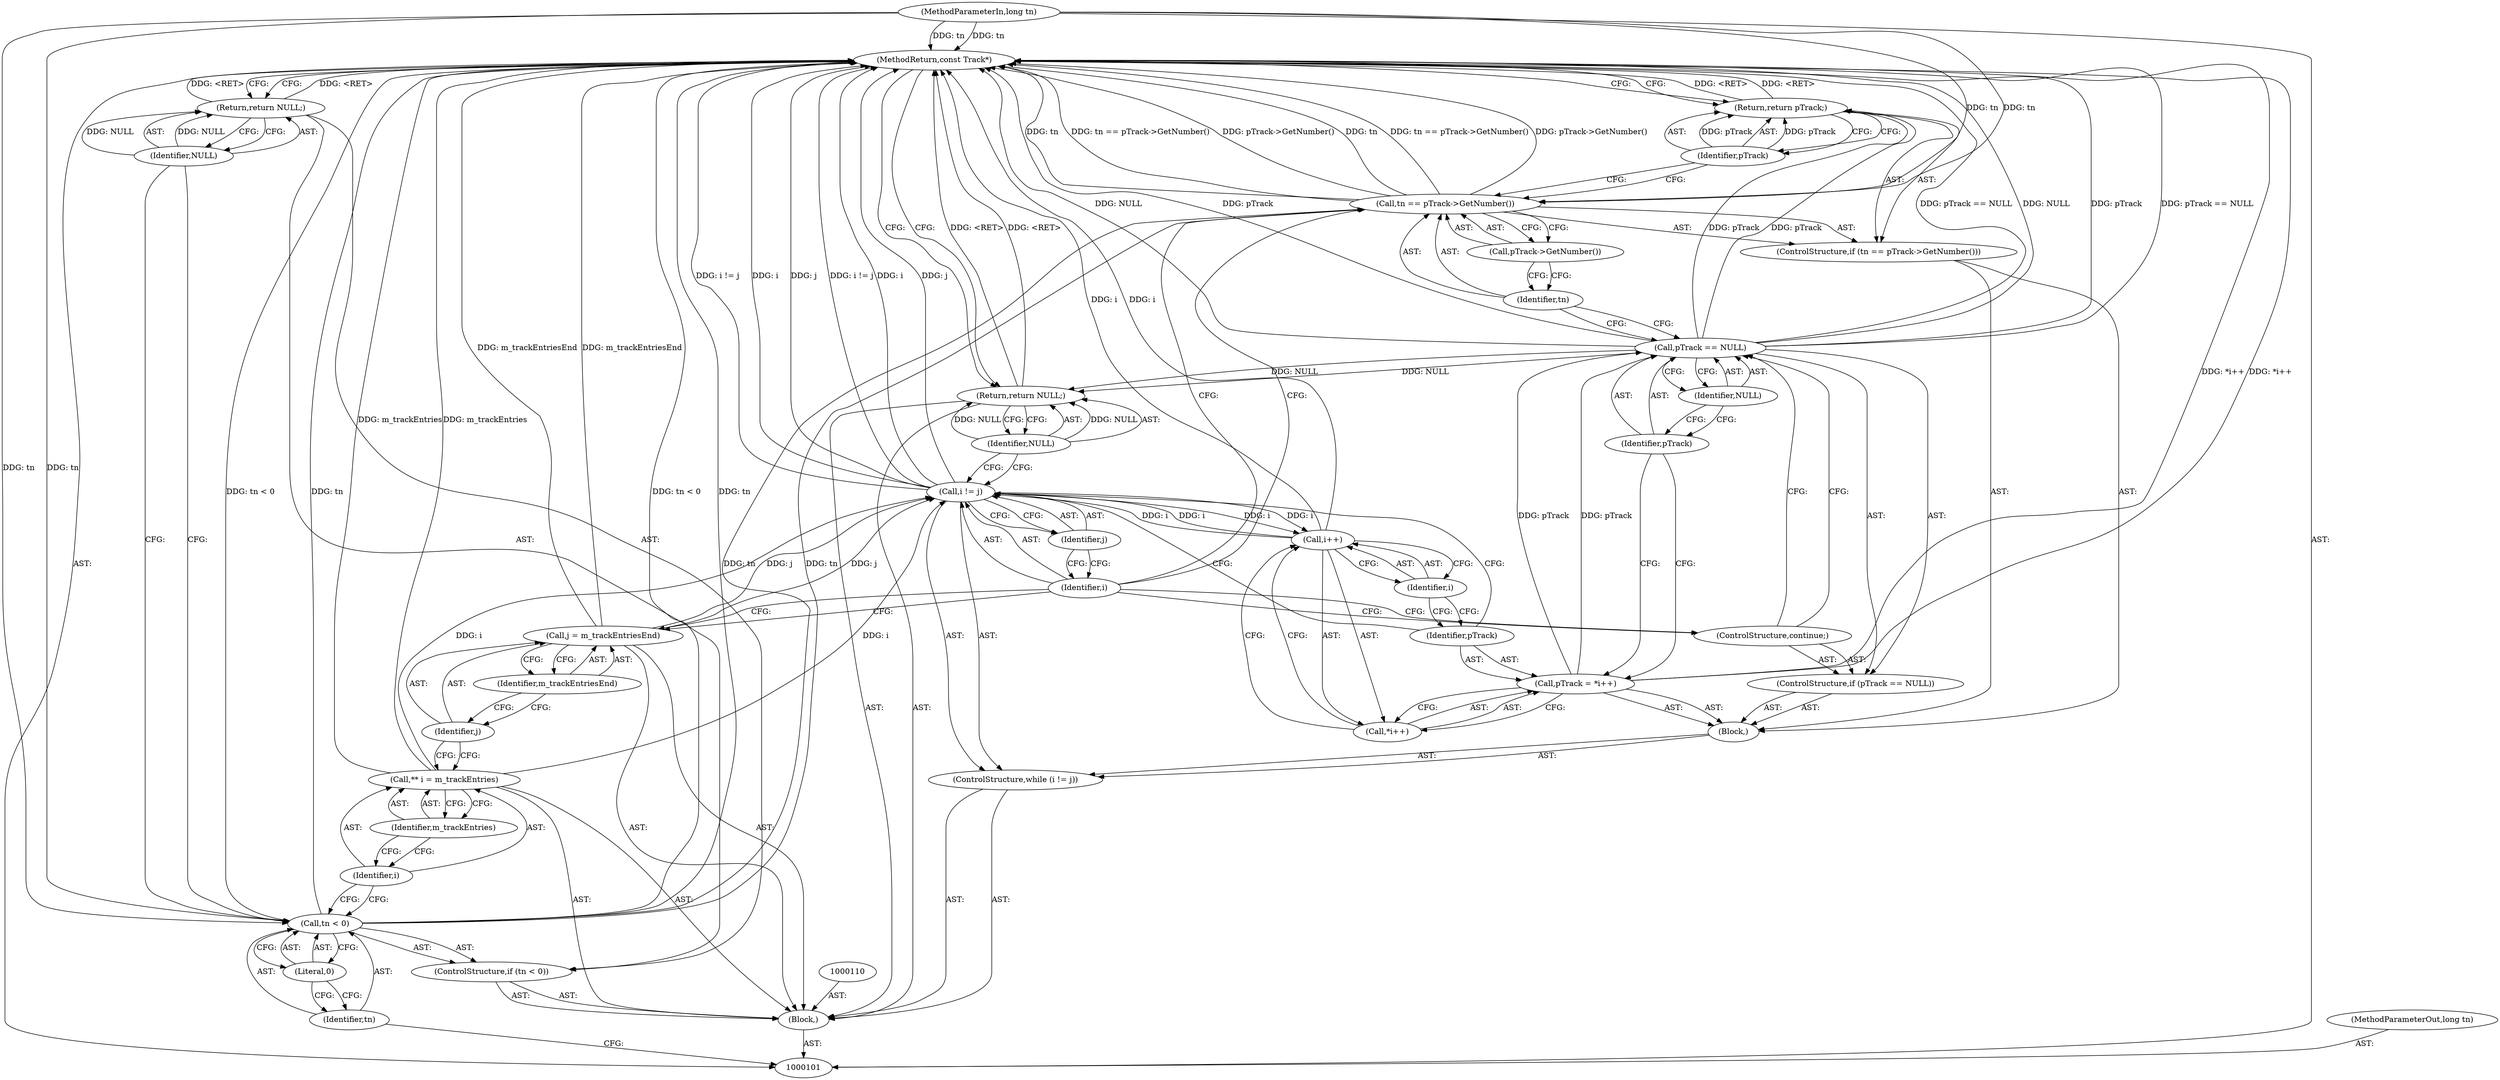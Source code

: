 digraph "1_Android_04839626ed859623901ebd3a5fd483982186b59d_133" {
"1000140" [label="(MethodReturn,const Track*)"];
"1000102" [label="(MethodParameterIn,long tn)"];
"1000179" [label="(MethodParameterOut,long tn)"];
"1000128" [label="(Call,pTrack == NULL)"];
"1000129" [label="(Identifier,pTrack)"];
"1000130" [label="(Identifier,NULL)"];
"1000127" [label="(ControlStructure,if (pTrack == NULL))"];
"1000131" [label="(ControlStructure,continue;)"];
"1000133" [label="(Call,tn == pTrack->GetNumber())"];
"1000134" [label="(Identifier,tn)"];
"1000135" [label="(Call,pTrack->GetNumber())"];
"1000132" [label="(ControlStructure,if (tn == pTrack->GetNumber()))"];
"1000136" [label="(Return,return pTrack;)"];
"1000137" [label="(Identifier,pTrack)"];
"1000139" [label="(Identifier,NULL)"];
"1000138" [label="(Return,return NULL;)"];
"1000103" [label="(Block,)"];
"1000107" [label="(Literal,0)"];
"1000104" [label="(ControlStructure,if (tn < 0))"];
"1000105" [label="(Call,tn < 0)"];
"1000106" [label="(Identifier,tn)"];
"1000109" [label="(Identifier,NULL)"];
"1000108" [label="(Return,return NULL;)"];
"1000112" [label="(Identifier,i)"];
"1000113" [label="(Identifier,m_trackEntries)"];
"1000111" [label="(Call,** i = m_trackEntries)"];
"1000114" [label="(Call,j = m_trackEntriesEnd)"];
"1000115" [label="(Identifier,j)"];
"1000116" [label="(Identifier,m_trackEntriesEnd)"];
"1000118" [label="(Call,i != j)"];
"1000119" [label="(Identifier,i)"];
"1000120" [label="(Identifier,j)"];
"1000117" [label="(ControlStructure,while (i != j))"];
"1000121" [label="(Block,)"];
"1000122" [label="(Call,pTrack = *i++)"];
"1000123" [label="(Identifier,pTrack)"];
"1000124" [label="(Call,*i++)"];
"1000125" [label="(Call,i++)"];
"1000126" [label="(Identifier,i)"];
"1000140" -> "1000101"  [label="AST: "];
"1000140" -> "1000108"  [label="CFG: "];
"1000140" -> "1000136"  [label="CFG: "];
"1000140" -> "1000138"  [label="CFG: "];
"1000136" -> "1000140"  [label="DDG: <RET>"];
"1000108" -> "1000140"  [label="DDG: <RET>"];
"1000105" -> "1000140"  [label="DDG: tn < 0"];
"1000105" -> "1000140"  [label="DDG: tn"];
"1000118" -> "1000140"  [label="DDG: i != j"];
"1000118" -> "1000140"  [label="DDG: i"];
"1000118" -> "1000140"  [label="DDG: j"];
"1000128" -> "1000140"  [label="DDG: pTrack == NULL"];
"1000128" -> "1000140"  [label="DDG: NULL"];
"1000128" -> "1000140"  [label="DDG: pTrack"];
"1000122" -> "1000140"  [label="DDG: *i++"];
"1000125" -> "1000140"  [label="DDG: i"];
"1000133" -> "1000140"  [label="DDG: tn"];
"1000133" -> "1000140"  [label="DDG: tn == pTrack->GetNumber()"];
"1000133" -> "1000140"  [label="DDG: pTrack->GetNumber()"];
"1000102" -> "1000140"  [label="DDG: tn"];
"1000111" -> "1000140"  [label="DDG: m_trackEntries"];
"1000114" -> "1000140"  [label="DDG: m_trackEntriesEnd"];
"1000138" -> "1000140"  [label="DDG: <RET>"];
"1000102" -> "1000101"  [label="AST: "];
"1000102" -> "1000140"  [label="DDG: tn"];
"1000102" -> "1000105"  [label="DDG: tn"];
"1000102" -> "1000133"  [label="DDG: tn"];
"1000179" -> "1000101"  [label="AST: "];
"1000128" -> "1000127"  [label="AST: "];
"1000128" -> "1000130"  [label="CFG: "];
"1000129" -> "1000128"  [label="AST: "];
"1000130" -> "1000128"  [label="AST: "];
"1000131" -> "1000128"  [label="CFG: "];
"1000134" -> "1000128"  [label="CFG: "];
"1000128" -> "1000140"  [label="DDG: pTrack == NULL"];
"1000128" -> "1000140"  [label="DDG: NULL"];
"1000128" -> "1000140"  [label="DDG: pTrack"];
"1000122" -> "1000128"  [label="DDG: pTrack"];
"1000128" -> "1000136"  [label="DDG: pTrack"];
"1000128" -> "1000138"  [label="DDG: NULL"];
"1000129" -> "1000128"  [label="AST: "];
"1000129" -> "1000122"  [label="CFG: "];
"1000130" -> "1000129"  [label="CFG: "];
"1000130" -> "1000128"  [label="AST: "];
"1000130" -> "1000129"  [label="CFG: "];
"1000128" -> "1000130"  [label="CFG: "];
"1000127" -> "1000121"  [label="AST: "];
"1000128" -> "1000127"  [label="AST: "];
"1000131" -> "1000127"  [label="AST: "];
"1000131" -> "1000127"  [label="AST: "];
"1000131" -> "1000128"  [label="CFG: "];
"1000119" -> "1000131"  [label="CFG: "];
"1000133" -> "1000132"  [label="AST: "];
"1000133" -> "1000135"  [label="CFG: "];
"1000134" -> "1000133"  [label="AST: "];
"1000135" -> "1000133"  [label="AST: "];
"1000119" -> "1000133"  [label="CFG: "];
"1000137" -> "1000133"  [label="CFG: "];
"1000133" -> "1000140"  [label="DDG: tn"];
"1000133" -> "1000140"  [label="DDG: tn == pTrack->GetNumber()"];
"1000133" -> "1000140"  [label="DDG: pTrack->GetNumber()"];
"1000105" -> "1000133"  [label="DDG: tn"];
"1000102" -> "1000133"  [label="DDG: tn"];
"1000134" -> "1000133"  [label="AST: "];
"1000134" -> "1000128"  [label="CFG: "];
"1000135" -> "1000134"  [label="CFG: "];
"1000135" -> "1000133"  [label="AST: "];
"1000135" -> "1000134"  [label="CFG: "];
"1000133" -> "1000135"  [label="CFG: "];
"1000132" -> "1000121"  [label="AST: "];
"1000133" -> "1000132"  [label="AST: "];
"1000136" -> "1000132"  [label="AST: "];
"1000136" -> "1000132"  [label="AST: "];
"1000136" -> "1000137"  [label="CFG: "];
"1000137" -> "1000136"  [label="AST: "];
"1000140" -> "1000136"  [label="CFG: "];
"1000136" -> "1000140"  [label="DDG: <RET>"];
"1000137" -> "1000136"  [label="DDG: pTrack"];
"1000128" -> "1000136"  [label="DDG: pTrack"];
"1000137" -> "1000136"  [label="AST: "];
"1000137" -> "1000133"  [label="CFG: "];
"1000136" -> "1000137"  [label="CFG: "];
"1000137" -> "1000136"  [label="DDG: pTrack"];
"1000139" -> "1000138"  [label="AST: "];
"1000139" -> "1000118"  [label="CFG: "];
"1000138" -> "1000139"  [label="CFG: "];
"1000139" -> "1000138"  [label="DDG: NULL"];
"1000138" -> "1000103"  [label="AST: "];
"1000138" -> "1000139"  [label="CFG: "];
"1000139" -> "1000138"  [label="AST: "];
"1000140" -> "1000138"  [label="CFG: "];
"1000138" -> "1000140"  [label="DDG: <RET>"];
"1000139" -> "1000138"  [label="DDG: NULL"];
"1000128" -> "1000138"  [label="DDG: NULL"];
"1000103" -> "1000101"  [label="AST: "];
"1000104" -> "1000103"  [label="AST: "];
"1000110" -> "1000103"  [label="AST: "];
"1000111" -> "1000103"  [label="AST: "];
"1000114" -> "1000103"  [label="AST: "];
"1000117" -> "1000103"  [label="AST: "];
"1000138" -> "1000103"  [label="AST: "];
"1000107" -> "1000105"  [label="AST: "];
"1000107" -> "1000106"  [label="CFG: "];
"1000105" -> "1000107"  [label="CFG: "];
"1000104" -> "1000103"  [label="AST: "];
"1000105" -> "1000104"  [label="AST: "];
"1000108" -> "1000104"  [label="AST: "];
"1000105" -> "1000104"  [label="AST: "];
"1000105" -> "1000107"  [label="CFG: "];
"1000106" -> "1000105"  [label="AST: "];
"1000107" -> "1000105"  [label="AST: "];
"1000109" -> "1000105"  [label="CFG: "];
"1000112" -> "1000105"  [label="CFG: "];
"1000105" -> "1000140"  [label="DDG: tn < 0"];
"1000105" -> "1000140"  [label="DDG: tn"];
"1000102" -> "1000105"  [label="DDG: tn"];
"1000105" -> "1000133"  [label="DDG: tn"];
"1000106" -> "1000105"  [label="AST: "];
"1000106" -> "1000101"  [label="CFG: "];
"1000107" -> "1000106"  [label="CFG: "];
"1000109" -> "1000108"  [label="AST: "];
"1000109" -> "1000105"  [label="CFG: "];
"1000108" -> "1000109"  [label="CFG: "];
"1000109" -> "1000108"  [label="DDG: NULL"];
"1000108" -> "1000104"  [label="AST: "];
"1000108" -> "1000109"  [label="CFG: "];
"1000109" -> "1000108"  [label="AST: "];
"1000140" -> "1000108"  [label="CFG: "];
"1000108" -> "1000140"  [label="DDG: <RET>"];
"1000109" -> "1000108"  [label="DDG: NULL"];
"1000112" -> "1000111"  [label="AST: "];
"1000112" -> "1000105"  [label="CFG: "];
"1000113" -> "1000112"  [label="CFG: "];
"1000113" -> "1000111"  [label="AST: "];
"1000113" -> "1000112"  [label="CFG: "];
"1000111" -> "1000113"  [label="CFG: "];
"1000111" -> "1000103"  [label="AST: "];
"1000111" -> "1000113"  [label="CFG: "];
"1000112" -> "1000111"  [label="AST: "];
"1000113" -> "1000111"  [label="AST: "];
"1000115" -> "1000111"  [label="CFG: "];
"1000111" -> "1000140"  [label="DDG: m_trackEntries"];
"1000111" -> "1000118"  [label="DDG: i"];
"1000114" -> "1000103"  [label="AST: "];
"1000114" -> "1000116"  [label="CFG: "];
"1000115" -> "1000114"  [label="AST: "];
"1000116" -> "1000114"  [label="AST: "];
"1000119" -> "1000114"  [label="CFG: "];
"1000114" -> "1000140"  [label="DDG: m_trackEntriesEnd"];
"1000114" -> "1000118"  [label="DDG: j"];
"1000115" -> "1000114"  [label="AST: "];
"1000115" -> "1000111"  [label="CFG: "];
"1000116" -> "1000115"  [label="CFG: "];
"1000116" -> "1000114"  [label="AST: "];
"1000116" -> "1000115"  [label="CFG: "];
"1000114" -> "1000116"  [label="CFG: "];
"1000118" -> "1000117"  [label="AST: "];
"1000118" -> "1000120"  [label="CFG: "];
"1000119" -> "1000118"  [label="AST: "];
"1000120" -> "1000118"  [label="AST: "];
"1000123" -> "1000118"  [label="CFG: "];
"1000139" -> "1000118"  [label="CFG: "];
"1000118" -> "1000140"  [label="DDG: i != j"];
"1000118" -> "1000140"  [label="DDG: i"];
"1000118" -> "1000140"  [label="DDG: j"];
"1000125" -> "1000118"  [label="DDG: i"];
"1000111" -> "1000118"  [label="DDG: i"];
"1000114" -> "1000118"  [label="DDG: j"];
"1000118" -> "1000125"  [label="DDG: i"];
"1000119" -> "1000118"  [label="AST: "];
"1000119" -> "1000133"  [label="CFG: "];
"1000119" -> "1000131"  [label="CFG: "];
"1000119" -> "1000114"  [label="CFG: "];
"1000120" -> "1000119"  [label="CFG: "];
"1000120" -> "1000118"  [label="AST: "];
"1000120" -> "1000119"  [label="CFG: "];
"1000118" -> "1000120"  [label="CFG: "];
"1000117" -> "1000103"  [label="AST: "];
"1000118" -> "1000117"  [label="AST: "];
"1000121" -> "1000117"  [label="AST: "];
"1000121" -> "1000117"  [label="AST: "];
"1000122" -> "1000121"  [label="AST: "];
"1000127" -> "1000121"  [label="AST: "];
"1000132" -> "1000121"  [label="AST: "];
"1000122" -> "1000121"  [label="AST: "];
"1000122" -> "1000124"  [label="CFG: "];
"1000123" -> "1000122"  [label="AST: "];
"1000124" -> "1000122"  [label="AST: "];
"1000129" -> "1000122"  [label="CFG: "];
"1000122" -> "1000140"  [label="DDG: *i++"];
"1000122" -> "1000128"  [label="DDG: pTrack"];
"1000123" -> "1000122"  [label="AST: "];
"1000123" -> "1000118"  [label="CFG: "];
"1000126" -> "1000123"  [label="CFG: "];
"1000124" -> "1000122"  [label="AST: "];
"1000124" -> "1000125"  [label="CFG: "];
"1000125" -> "1000124"  [label="AST: "];
"1000122" -> "1000124"  [label="CFG: "];
"1000125" -> "1000124"  [label="AST: "];
"1000125" -> "1000126"  [label="CFG: "];
"1000126" -> "1000125"  [label="AST: "];
"1000124" -> "1000125"  [label="CFG: "];
"1000125" -> "1000140"  [label="DDG: i"];
"1000125" -> "1000118"  [label="DDG: i"];
"1000118" -> "1000125"  [label="DDG: i"];
"1000126" -> "1000125"  [label="AST: "];
"1000126" -> "1000123"  [label="CFG: "];
"1000125" -> "1000126"  [label="CFG: "];
}
